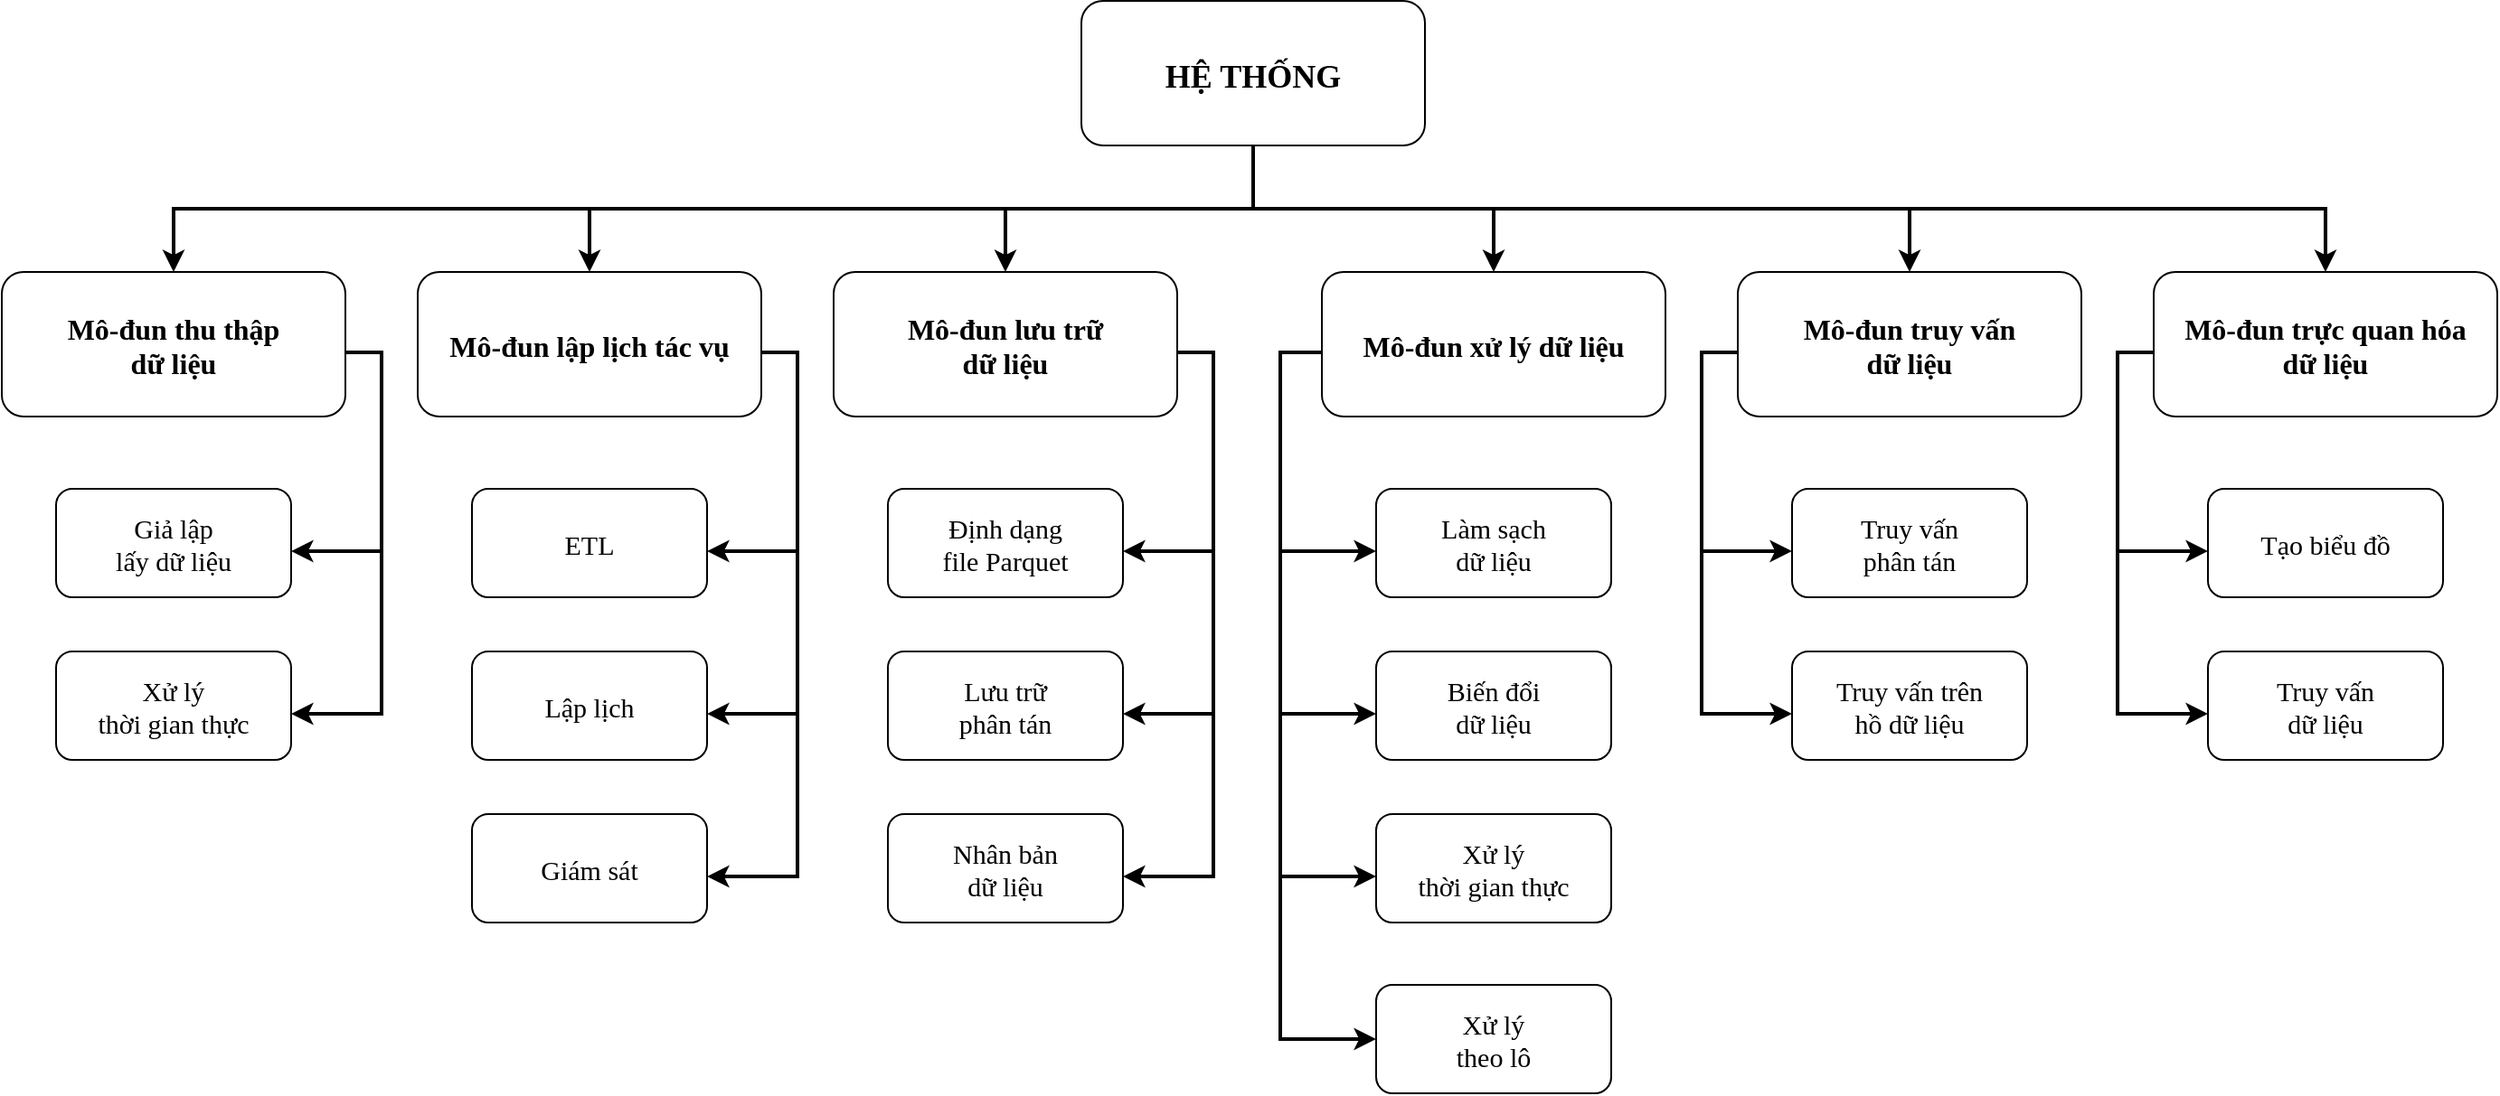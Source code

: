 <mxfile version="26.0.3">
  <diagram name="Page-1" id="2c0d36ab-eaac-3732-788b-9136903baeff">
    <mxGraphModel dx="1434" dy="772" grid="1" gridSize="10" guides="1" tooltips="1" connect="1" arrows="1" fold="1" page="1" pageScale="1.5" pageWidth="1169" pageHeight="827" background="none" math="0" shadow="0">
      <root>
        <mxCell id="0" />
        <mxCell id="1" parent="0" />
        <mxCell id="2" value="HỆ THỐNG" style="rounded=1;fontStyle=1;fontFamily=Tahoma;fontSize=18;" parent="1" vertex="1">
          <mxGeometry x="757" y="185.5" width="190" height="80" as="geometry" />
        </mxCell>
        <mxCell id="4" value="Mô-đun truy vấn&#xa;dữ liệu" style="rounded=1;fontStyle=1;fontFamily=Tahoma;fontSize=16;" parent="1" vertex="1">
          <mxGeometry x="1120.0" y="335.5" width="190" height="80" as="geometry" />
        </mxCell>
        <mxCell id="9" value="" style="edgeStyle=elbowEdgeStyle;elbow=vertical;strokeWidth=2;rounded=0" parent="1" source="2" target="4" edge="1">
          <mxGeometry x="337" y="215.5" width="100" height="100" as="geometry">
            <mxPoint x="337" y="315.5" as="sourcePoint" />
            <mxPoint x="437" y="215.5" as="targetPoint" />
          </mxGeometry>
        </mxCell>
        <mxCell id="10" value="Mô-đun xử lý dữ liệu" style="rounded=1;fontStyle=1;fontFamily=Tahoma;fontSize=16;" parent="1" vertex="1">
          <mxGeometry x="890" y="335.5" width="190" height="80" as="geometry" />
        </mxCell>
        <mxCell id="12" value="Mô-đun lưu trữ&#xa;dữ liệu" style="rounded=1;fontStyle=1;fontFamily=Tahoma;fontSize=16;" parent="1" vertex="1">
          <mxGeometry x="620.0" y="335.5" width="190" height="80" as="geometry" />
        </mxCell>
        <mxCell id="13" value="Mô-đun lập lịch tác vụ" style="rounded=1;fontStyle=1;fontFamily=Tahoma;fontSize=16;" parent="1" vertex="1">
          <mxGeometry x="390" y="335.5" width="190" height="80" as="geometry" />
        </mxCell>
        <mxCell id="16" value="ETL" style="rounded=1;fontStyle=0;fontFamily=Tahoma;fontSize=15;" parent="1" vertex="1">
          <mxGeometry x="420" y="455.5" width="130" height="60" as="geometry" />
        </mxCell>
        <mxCell id="17" value="Lập lịch" style="rounded=1;fontStyle=0;fontFamily=Tahoma;fontSize=15;" parent="1" vertex="1">
          <mxGeometry x="420" y="545.5" width="130" height="60" as="geometry" />
        </mxCell>
        <mxCell id="18" value="Giám sát" style="rounded=1;fontStyle=0;fontFamily=Tahoma;fontSize=15;" parent="1" vertex="1">
          <mxGeometry x="420" y="635.5" width="130" height="60" as="geometry" />
        </mxCell>
        <mxCell id="59" value="" style="edgeStyle=elbowEdgeStyle;elbow=vertical;strokeWidth=2;rounded=0" parent="1" source="2" target="12" edge="1">
          <mxGeometry x="347" y="225.5" width="100" height="100" as="geometry">
            <mxPoint x="862.0" y="275.5" as="sourcePoint" />
            <mxPoint x="1467.0" y="345.5" as="targetPoint" />
          </mxGeometry>
        </mxCell>
        <mxCell id="61" value="" style="edgeStyle=elbowEdgeStyle;elbow=vertical;strokeWidth=2;rounded=0" parent="1" source="2" target="13" edge="1">
          <mxGeometry x="-23" y="135.5" width="100" height="100" as="geometry">
            <mxPoint x="-23" y="235.5" as="sourcePoint" />
            <mxPoint x="77" y="135.5" as="targetPoint" />
          </mxGeometry>
        </mxCell>
        <mxCell id="tQZW-JIYFIXZ_5nj609z-123" value="Mô-đun trực quan hóa&#xa;dữ liệu" style="rounded=1;fontStyle=1;fontFamily=Tahoma;fontSize=16;" parent="1" vertex="1">
          <mxGeometry x="1350.0" y="335.5" width="190" height="80" as="geometry" />
        </mxCell>
        <mxCell id="tQZW-JIYFIXZ_5nj609z-124" value="" style="edgeStyle=elbowEdgeStyle;elbow=vertical;strokeWidth=2;rounded=0;entryX=0.5;entryY=0;entryDx=0;entryDy=0;exitX=0.5;exitY=1;exitDx=0;exitDy=0;" parent="1" source="2" target="tQZW-JIYFIXZ_5nj609z-123" edge="1">
          <mxGeometry x="337" y="215.5" width="100" height="100" as="geometry">
            <mxPoint x="862" y="276" as="sourcePoint" />
            <mxPoint x="1467" y="346" as="targetPoint" />
          </mxGeometry>
        </mxCell>
        <mxCell id="tQZW-JIYFIXZ_5nj609z-125" value="Mô-đun thu thập&#xa;dữ liệu" style="rounded=1;fontStyle=1;fontFamily=Tahoma;fontSize=16;" parent="1" vertex="1">
          <mxGeometry x="160" y="335.5" width="190" height="80" as="geometry" />
        </mxCell>
        <mxCell id="tQZW-JIYFIXZ_5nj609z-126" value="" style="edgeStyle=elbowEdgeStyle;elbow=vertical;strokeWidth=2;rounded=0;entryX=0.5;entryY=0;entryDx=0;entryDy=0;exitX=0.5;exitY=1;exitDx=0;exitDy=0;" parent="1" source="2" target="tQZW-JIYFIXZ_5nj609z-125" edge="1">
          <mxGeometry x="-23" y="135.5" width="100" height="100" as="geometry">
            <mxPoint x="862" y="276" as="sourcePoint" />
            <mxPoint x="212" y="346" as="targetPoint" />
          </mxGeometry>
        </mxCell>
        <mxCell id="tQZW-JIYFIXZ_5nj609z-127" value="" style="edgeStyle=elbowEdgeStyle;elbow=vertical;strokeWidth=2;rounded=0;entryX=0.5;entryY=0;entryDx=0;entryDy=0;" parent="1" source="2" target="10" edge="1">
          <mxGeometry x="337" y="215.5" width="100" height="100" as="geometry">
            <mxPoint x="860" y="270" as="sourcePoint" />
            <mxPoint x="1885" y="346" as="targetPoint" />
          </mxGeometry>
        </mxCell>
        <mxCell id="tQZW-JIYFIXZ_5nj609z-129" value="Định dạng&#xa;file Parquet" style="rounded=1;fontStyle=0;fontFamily=Tahoma;fontSize=15;" parent="1" vertex="1">
          <mxGeometry x="650" y="455.5" width="130" height="60" as="geometry" />
        </mxCell>
        <mxCell id="tQZW-JIYFIXZ_5nj609z-130" value="Lưu trữ&#xa;phân tán" style="rounded=1;fontStyle=0;fontFamily=Tahoma;fontSize=15;" parent="1" vertex="1">
          <mxGeometry x="650" y="545.5" width="130" height="60" as="geometry" />
        </mxCell>
        <mxCell id="tQZW-JIYFIXZ_5nj609z-131" value="Nhân bản&#xa;dữ liệu" style="rounded=1;fontStyle=0;fontFamily=Tahoma;fontSize=15;" parent="1" vertex="1">
          <mxGeometry x="650" y="635.5" width="130" height="60" as="geometry" />
        </mxCell>
        <mxCell id="tQZW-JIYFIXZ_5nj609z-132" value="" style="edgeStyle=elbowEdgeStyle;elbow=horizontal;strokeWidth=2;rounded=0;entryX=1;entryY=0.5;entryDx=0;entryDy=0;exitX=1;exitY=0.5;exitDx=0;exitDy=0;" parent="1" edge="1">
          <mxGeometry x="-23" y="135.5" width="100" height="100" as="geometry">
            <mxPoint x="810.0" y="380" as="sourcePoint" />
            <mxPoint x="780.0" y="670" as="targetPoint" />
            <Array as="points">
              <mxPoint x="830" y="524.5" />
            </Array>
          </mxGeometry>
        </mxCell>
        <mxCell id="tQZW-JIYFIXZ_5nj609z-133" value="" style="edgeStyle=elbowEdgeStyle;elbow=horizontal;strokeWidth=2;rounded=0;entryX=1;entryY=0.5;entryDx=0;entryDy=0;exitX=1;exitY=0.5;exitDx=0;exitDy=0;" parent="1" edge="1">
          <mxGeometry x="-23" y="135.5" width="100" height="100" as="geometry">
            <mxPoint x="810.0" y="380" as="sourcePoint" />
            <mxPoint x="780.0" y="580" as="targetPoint" />
            <Array as="points">
              <mxPoint x="830" y="484.5" />
            </Array>
          </mxGeometry>
        </mxCell>
        <mxCell id="tQZW-JIYFIXZ_5nj609z-134" value="" style="edgeStyle=elbowEdgeStyle;elbow=horizontal;strokeWidth=2;rounded=0;entryX=1;entryY=0.5;entryDx=0;entryDy=0;exitX=1;exitY=0.5;exitDx=0;exitDy=0;" parent="1" edge="1">
          <mxGeometry x="-23" y="135.5" width="100" height="100" as="geometry">
            <mxPoint x="810.0" y="380" as="sourcePoint" />
            <mxPoint x="780.0" y="490" as="targetPoint" />
            <Array as="points">
              <mxPoint x="830" y="434.5" />
            </Array>
          </mxGeometry>
        </mxCell>
        <mxCell id="tQZW-JIYFIXZ_5nj609z-167" value="Giả lập&#xa;lấy dữ liệu" style="rounded=1;fontStyle=0;fontFamily=Tahoma;fontSize=15;" parent="1" vertex="1">
          <mxGeometry x="190" y="455.5" width="130" height="60" as="geometry" />
        </mxCell>
        <mxCell id="tQZW-JIYFIXZ_5nj609z-168" value="Xử lý&#xa;thời gian thực" style="rounded=1;fontStyle=0;fontFamily=Tahoma;fontSize=15;" parent="1" vertex="1">
          <mxGeometry x="190" y="545.5" width="130" height="60" as="geometry" />
        </mxCell>
        <mxCell id="tQZW-JIYFIXZ_5nj609z-171" value="Làm sạch&#xa;dữ liệu" style="rounded=1;fontStyle=0;fontFamily=Tahoma;fontSize=15;" parent="1" vertex="1">
          <mxGeometry x="920" y="455.5" width="130" height="60" as="geometry" />
        </mxCell>
        <mxCell id="tQZW-JIYFIXZ_5nj609z-172" value="Biến đổi&#xa;dữ liệu" style="rounded=1;fontStyle=0;fontFamily=Tahoma;fontSize=15;" parent="1" vertex="1">
          <mxGeometry x="920" y="545.5" width="130" height="60" as="geometry" />
        </mxCell>
        <mxCell id="tQZW-JIYFIXZ_5nj609z-173" value="Xử lý&#xa;thời gian thực" style="rounded=1;fontStyle=0;fontFamily=Tahoma;fontSize=15;" parent="1" vertex="1">
          <mxGeometry x="920" y="635.5" width="130" height="60" as="geometry" />
        </mxCell>
        <mxCell id="tQZW-JIYFIXZ_5nj609z-174" value="Xử lý&#xa;theo lô" style="rounded=1;fontStyle=0;fontFamily=Tahoma;fontSize=15;" parent="1" vertex="1">
          <mxGeometry x="920" y="730" width="130" height="60" as="geometry" />
        </mxCell>
        <mxCell id="tQZW-JIYFIXZ_5nj609z-175" value="" style="edgeStyle=elbowEdgeStyle;elbow=horizontal;strokeWidth=2;rounded=0" parent="1" edge="1">
          <mxGeometry x="-23" y="135.5" width="100" height="100" as="geometry">
            <mxPoint x="890" y="380" as="sourcePoint" />
            <mxPoint x="920" y="670" as="targetPoint" />
            <Array as="points">
              <mxPoint x="867" y="524" />
            </Array>
          </mxGeometry>
        </mxCell>
        <mxCell id="tQZW-JIYFIXZ_5nj609z-176" value="" style="edgeStyle=elbowEdgeStyle;elbow=horizontal;strokeWidth=2;rounded=0" parent="1" edge="1">
          <mxGeometry x="-23" y="135.5" width="100" height="100" as="geometry">
            <mxPoint x="890" y="380" as="sourcePoint" />
            <mxPoint x="920" y="490" as="targetPoint" />
            <Array as="points">
              <mxPoint x="867" y="444" />
            </Array>
          </mxGeometry>
        </mxCell>
        <mxCell id="tQZW-JIYFIXZ_5nj609z-177" value="" style="edgeStyle=elbowEdgeStyle;elbow=horizontal;strokeWidth=2;rounded=0" parent="1" edge="1">
          <mxGeometry x="-23" y="135.5" width="100" height="100" as="geometry">
            <mxPoint x="890" y="380" as="sourcePoint" />
            <mxPoint x="920" y="580" as="targetPoint" />
            <Array as="points">
              <mxPoint x="867" y="484" />
            </Array>
          </mxGeometry>
        </mxCell>
        <mxCell id="tQZW-JIYFIXZ_5nj609z-179" value="" style="edgeStyle=elbowEdgeStyle;elbow=horizontal;strokeWidth=2;rounded=0" parent="1" edge="1">
          <mxGeometry x="-23" y="135.5" width="100" height="100" as="geometry">
            <mxPoint x="890" y="380" as="sourcePoint" />
            <mxPoint x="920" y="760" as="targetPoint" />
            <Array as="points">
              <mxPoint x="867" y="614" />
            </Array>
          </mxGeometry>
        </mxCell>
        <mxCell id="tQZW-JIYFIXZ_5nj609z-180" value="Truy vấn&#xa;phân tán" style="rounded=1;fontStyle=0;fontFamily=Tahoma;fontSize=15;" parent="1" vertex="1">
          <mxGeometry x="1150" y="455.5" width="130" height="60" as="geometry" />
        </mxCell>
        <mxCell id="tQZW-JIYFIXZ_5nj609z-185" value="Truy vấn trên&#xa;hồ dữ liệu" style="rounded=1;fontStyle=0;fontFamily=Tahoma;fontSize=15;" parent="1" vertex="1">
          <mxGeometry x="1150" y="545.5" width="130" height="60" as="geometry" />
        </mxCell>
        <mxCell id="tQZW-JIYFIXZ_5nj609z-187" value="Tạo biểu đồ" style="rounded=1;fontStyle=0;fontFamily=Tahoma;fontSize=15;" parent="1" vertex="1">
          <mxGeometry x="1380" y="455.5" width="130" height="60" as="geometry" />
        </mxCell>
        <mxCell id="tQZW-JIYFIXZ_5nj609z-189" value="Truy vấn&#xa;dữ liệu" style="rounded=1;fontStyle=0;fontFamily=Tahoma;fontSize=15;" parent="1" vertex="1">
          <mxGeometry x="1380" y="545.5" width="130" height="60" as="geometry" />
        </mxCell>
        <mxCell id="tQZW-JIYFIXZ_5nj609z-191" value="" style="edgeStyle=elbowEdgeStyle;elbow=horizontal;strokeWidth=2;rounded=0" parent="1" edge="1">
          <mxGeometry x="-23" y="135.5" width="100" height="100" as="geometry">
            <mxPoint x="1120" y="380" as="sourcePoint" />
            <mxPoint x="1150" y="580" as="targetPoint" />
            <Array as="points">
              <mxPoint x="1100" y="474" />
            </Array>
          </mxGeometry>
        </mxCell>
        <mxCell id="tQZW-JIYFIXZ_5nj609z-192" value="" style="edgeStyle=elbowEdgeStyle;elbow=horizontal;strokeWidth=2;rounded=0" parent="1" edge="1">
          <mxGeometry x="-23" y="135.5" width="100" height="100" as="geometry">
            <mxPoint x="1120" y="380" as="sourcePoint" />
            <mxPoint x="1150" y="490" as="targetPoint" />
            <Array as="points">
              <mxPoint x="1100" y="434" />
            </Array>
          </mxGeometry>
        </mxCell>
        <mxCell id="tQZW-JIYFIXZ_5nj609z-193" value="" style="edgeStyle=elbowEdgeStyle;elbow=horizontal;strokeWidth=2;rounded=0" parent="1" edge="1">
          <mxGeometry x="-23" y="135.5" width="100" height="100" as="geometry">
            <mxPoint x="1350" y="380" as="sourcePoint" />
            <mxPoint x="1380" y="490" as="targetPoint" />
            <Array as="points">
              <mxPoint x="1330" y="434" />
            </Array>
          </mxGeometry>
        </mxCell>
        <mxCell id="tQZW-JIYFIXZ_5nj609z-194" value="" style="edgeStyle=elbowEdgeStyle;elbow=horizontal;strokeWidth=2;rounded=0" parent="1" edge="1">
          <mxGeometry x="-23" y="135.5" width="100" height="100" as="geometry">
            <mxPoint x="1350" y="380" as="sourcePoint" />
            <mxPoint x="1380" y="580" as="targetPoint" />
            <Array as="points">
              <mxPoint x="1330" y="474" />
            </Array>
          </mxGeometry>
        </mxCell>
        <mxCell id="tQZW-JIYFIXZ_5nj609z-195" value="" style="edgeStyle=elbowEdgeStyle;elbow=horizontal;strokeWidth=2;rounded=0;entryX=1;entryY=0.5;entryDx=0;entryDy=0;exitX=1;exitY=0.5;exitDx=0;exitDy=0;" parent="1" edge="1">
          <mxGeometry x="-23" y="135.5" width="100" height="100" as="geometry">
            <mxPoint x="580.0" y="380" as="sourcePoint" />
            <mxPoint x="550.0" y="490" as="targetPoint" />
            <Array as="points">
              <mxPoint x="600" y="434.5" />
            </Array>
          </mxGeometry>
        </mxCell>
        <mxCell id="tQZW-JIYFIXZ_5nj609z-196" value="" style="edgeStyle=elbowEdgeStyle;elbow=horizontal;strokeWidth=2;rounded=0;entryX=1;entryY=0.5;entryDx=0;entryDy=0;exitX=1;exitY=0.5;exitDx=0;exitDy=0;" parent="1" edge="1">
          <mxGeometry x="-23" y="135.5" width="100" height="100" as="geometry">
            <mxPoint x="580.0" y="380" as="sourcePoint" />
            <mxPoint x="550.0" y="580" as="targetPoint" />
            <Array as="points">
              <mxPoint x="600" y="484.5" />
            </Array>
          </mxGeometry>
        </mxCell>
        <mxCell id="tQZW-JIYFIXZ_5nj609z-197" value="" style="edgeStyle=elbowEdgeStyle;elbow=horizontal;strokeWidth=2;rounded=0;entryX=1;entryY=0.5;entryDx=0;entryDy=0;exitX=1;exitY=0.5;exitDx=0;exitDy=0;" parent="1" edge="1">
          <mxGeometry x="-23" y="135.5" width="100" height="100" as="geometry">
            <mxPoint x="580.0" y="380" as="sourcePoint" />
            <mxPoint x="550.0" y="670" as="targetPoint" />
            <Array as="points">
              <mxPoint x="600" y="524.5" />
            </Array>
          </mxGeometry>
        </mxCell>
        <mxCell id="tQZW-JIYFIXZ_5nj609z-199" value="" style="edgeStyle=elbowEdgeStyle;elbow=horizontal;strokeWidth=2;rounded=0;entryX=1;entryY=0.5;entryDx=0;entryDy=0;exitX=1;exitY=0.5;exitDx=0;exitDy=0;" parent="1" edge="1">
          <mxGeometry x="-23" y="135.5" width="100" height="100" as="geometry">
            <mxPoint x="350.0" y="380" as="sourcePoint" />
            <mxPoint x="320.0" y="490" as="targetPoint" />
            <Array as="points">
              <mxPoint x="370" y="434.5" />
            </Array>
          </mxGeometry>
        </mxCell>
        <mxCell id="tQZW-JIYFIXZ_5nj609z-200" value="" style="edgeStyle=elbowEdgeStyle;elbow=horizontal;strokeWidth=2;rounded=0;entryX=1;entryY=0.5;entryDx=0;entryDy=0;exitX=1;exitY=0.5;exitDx=0;exitDy=0;" parent="1" edge="1">
          <mxGeometry x="-23" y="135.5" width="100" height="100" as="geometry">
            <mxPoint x="350.0" y="380" as="sourcePoint" />
            <mxPoint x="320.0" y="580" as="targetPoint" />
            <Array as="points">
              <mxPoint x="370" y="484.5" />
            </Array>
          </mxGeometry>
        </mxCell>
      </root>
    </mxGraphModel>
  </diagram>
</mxfile>
